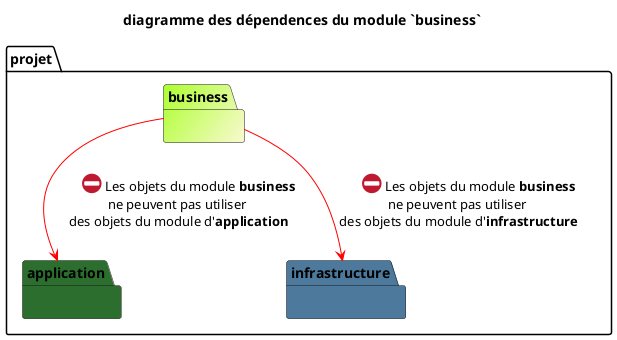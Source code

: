 @startuml
title diagramme des dépendences du module `business`
package projet{
package projet.business #GreenYellow/LightGoldenRodYellow {

}
package projet.application #2C6E2E {

}
package projet.infrastructure #4C799C {

}
}



business =[#red]=> infrastructure : \t<:26d4:> Les objets du module <b>business</b>  \nne peuvent pas utiliser \ndes objets du module d'<b>infrastructure</b>
business =[#red]=> application : \t<:26d4:> Les objets du module <b>business</b>  \nne peuvent pas utiliser \ndes objets du module d'<b>application</b>

@enduml
